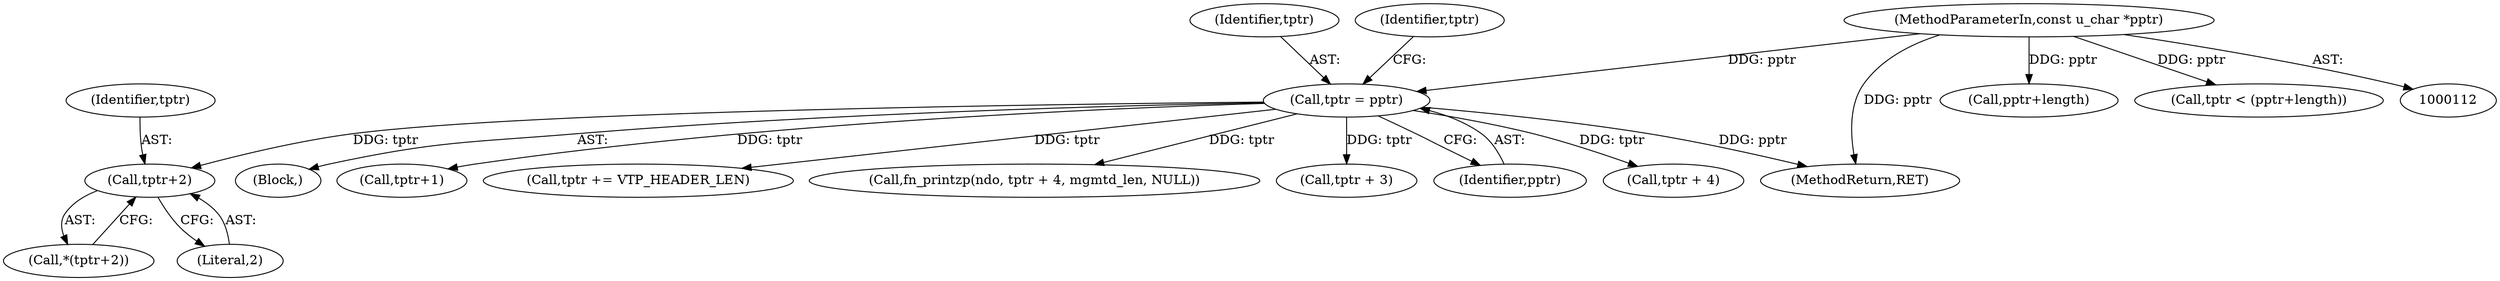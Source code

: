 digraph "0_tcpdump_ae83295915d08a854de27a88efac5dd7353e6d3f@pointer" {
"1000210" [label="(Call,tptr+2)"];
"1000129" [label="(Call,tptr = pptr)"];
"1000114" [label="(MethodParameterIn,const u_char *pptr)"];
"1000116" [label="(Block,)"];
"1000209" [label="(Call,*(tptr+2))"];
"1000139" [label="(Call,tptr+1)"];
"1000213" [label="(Call,tptr += VTP_HEADER_LEN)"];
"1000310" [label="(Call,pptr+length)"];
"1000192" [label="(Call,fn_printzp(ndo, tptr + 4, mgmtd_len, NULL))"];
"1000212" [label="(Literal,2)"];
"1000210" [label="(Call,tptr+2)"];
"1000114" [label="(MethodParameterIn,const u_char *pptr)"];
"1000130" [label="(Identifier,tptr)"];
"1000173" [label="(Call,tptr + 3)"];
"1000129" [label="(Call,tptr = pptr)"];
"1000131" [label="(Identifier,pptr)"];
"1000194" [label="(Call,tptr + 4)"];
"1000581" [label="(MethodReturn,RET)"];
"1000308" [label="(Call,tptr < (pptr+length))"];
"1000134" [label="(Identifier,tptr)"];
"1000211" [label="(Identifier,tptr)"];
"1000210" -> "1000209"  [label="AST: "];
"1000210" -> "1000212"  [label="CFG: "];
"1000211" -> "1000210"  [label="AST: "];
"1000212" -> "1000210"  [label="AST: "];
"1000209" -> "1000210"  [label="CFG: "];
"1000129" -> "1000210"  [label="DDG: tptr"];
"1000129" -> "1000116"  [label="AST: "];
"1000129" -> "1000131"  [label="CFG: "];
"1000130" -> "1000129"  [label="AST: "];
"1000131" -> "1000129"  [label="AST: "];
"1000134" -> "1000129"  [label="CFG: "];
"1000129" -> "1000581"  [label="DDG: pptr"];
"1000114" -> "1000129"  [label="DDG: pptr"];
"1000129" -> "1000139"  [label="DDG: tptr"];
"1000129" -> "1000173"  [label="DDG: tptr"];
"1000129" -> "1000192"  [label="DDG: tptr"];
"1000129" -> "1000194"  [label="DDG: tptr"];
"1000129" -> "1000213"  [label="DDG: tptr"];
"1000114" -> "1000112"  [label="AST: "];
"1000114" -> "1000581"  [label="DDG: pptr"];
"1000114" -> "1000308"  [label="DDG: pptr"];
"1000114" -> "1000310"  [label="DDG: pptr"];
}
